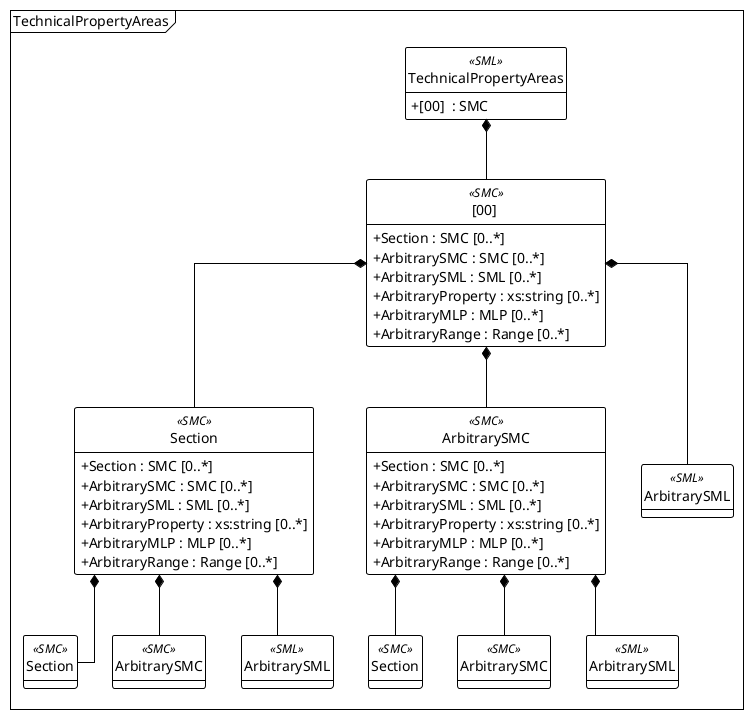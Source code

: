 @startuml
!theme plain
top to bottom direction
hide class circle
hide class methods
skinparam classAttributeIconSize 0
' skinparam linetype polyline
skinparam linetype ortho

mainframe  TechnicalPropertyAreas

class "TechnicalPropertyAreas" as ID00000001 <<SML>> {
  +[00]  : SMC
}

class "[00] " as ID00000002 <<SMC>> {
  +Section : SMC [0..*]
  +ArbitrarySMC : SMC [0..*]
  +ArbitrarySML : SML [0..*]
  +ArbitraryProperty : xs:string [0..*]
  +ArbitraryMLP : MLP [0..*]
  +ArbitraryRange : Range [0..*]
}

class "Section" as ID00000003 <<SMC>> {
  +Section : SMC [0..*]
  +ArbitrarySMC : SMC [0..*]
  +ArbitrarySML : SML [0..*]
  +ArbitraryProperty : xs:string [0..*]
  +ArbitraryMLP : MLP [0..*]
  +ArbitraryRange : Range [0..*]
}

class "Section" as ID00000004 <<SMC>> {
}

class "ArbitrarySMC" as ID00000005 <<SMC>> {
}

class "ArbitrarySML" as ID00000006 <<SML>> {
}

class "ArbitrarySMC" as ID00000007 <<SMC>> {
  +Section : SMC [0..*]
  +ArbitrarySMC : SMC [0..*]
  +ArbitrarySML : SML [0..*]
  +ArbitraryProperty : xs:string [0..*]
  +ArbitraryMLP : MLP [0..*]
  +ArbitraryRange : Range [0..*]
}

class "Section" as ID00000008 <<SMC>> {
}

class "ArbitrarySMC" as ID00000009 <<SMC>> {
}

class "ArbitrarySML" as ID0000000A <<SML>> {
}

class "ArbitrarySML" as ID0000000B <<SML>> {
}

ID00000003 *--  ID00000004 : ""
ID00000003 *--  ID00000005 : ""
ID00000003 *--  ID00000006 : ""
ID00000002 *--  ID00000003 : ""
ID00000007 *--  ID00000008 : ""
ID00000007 *--  ID00000009 : ""
ID00000007 *--  ID0000000A : ""
ID00000002 *--  ID00000007 : ""
ID00000002 *--  ID0000000B : ""
ID00000001 *--  ID00000002 : ""
@enduml
